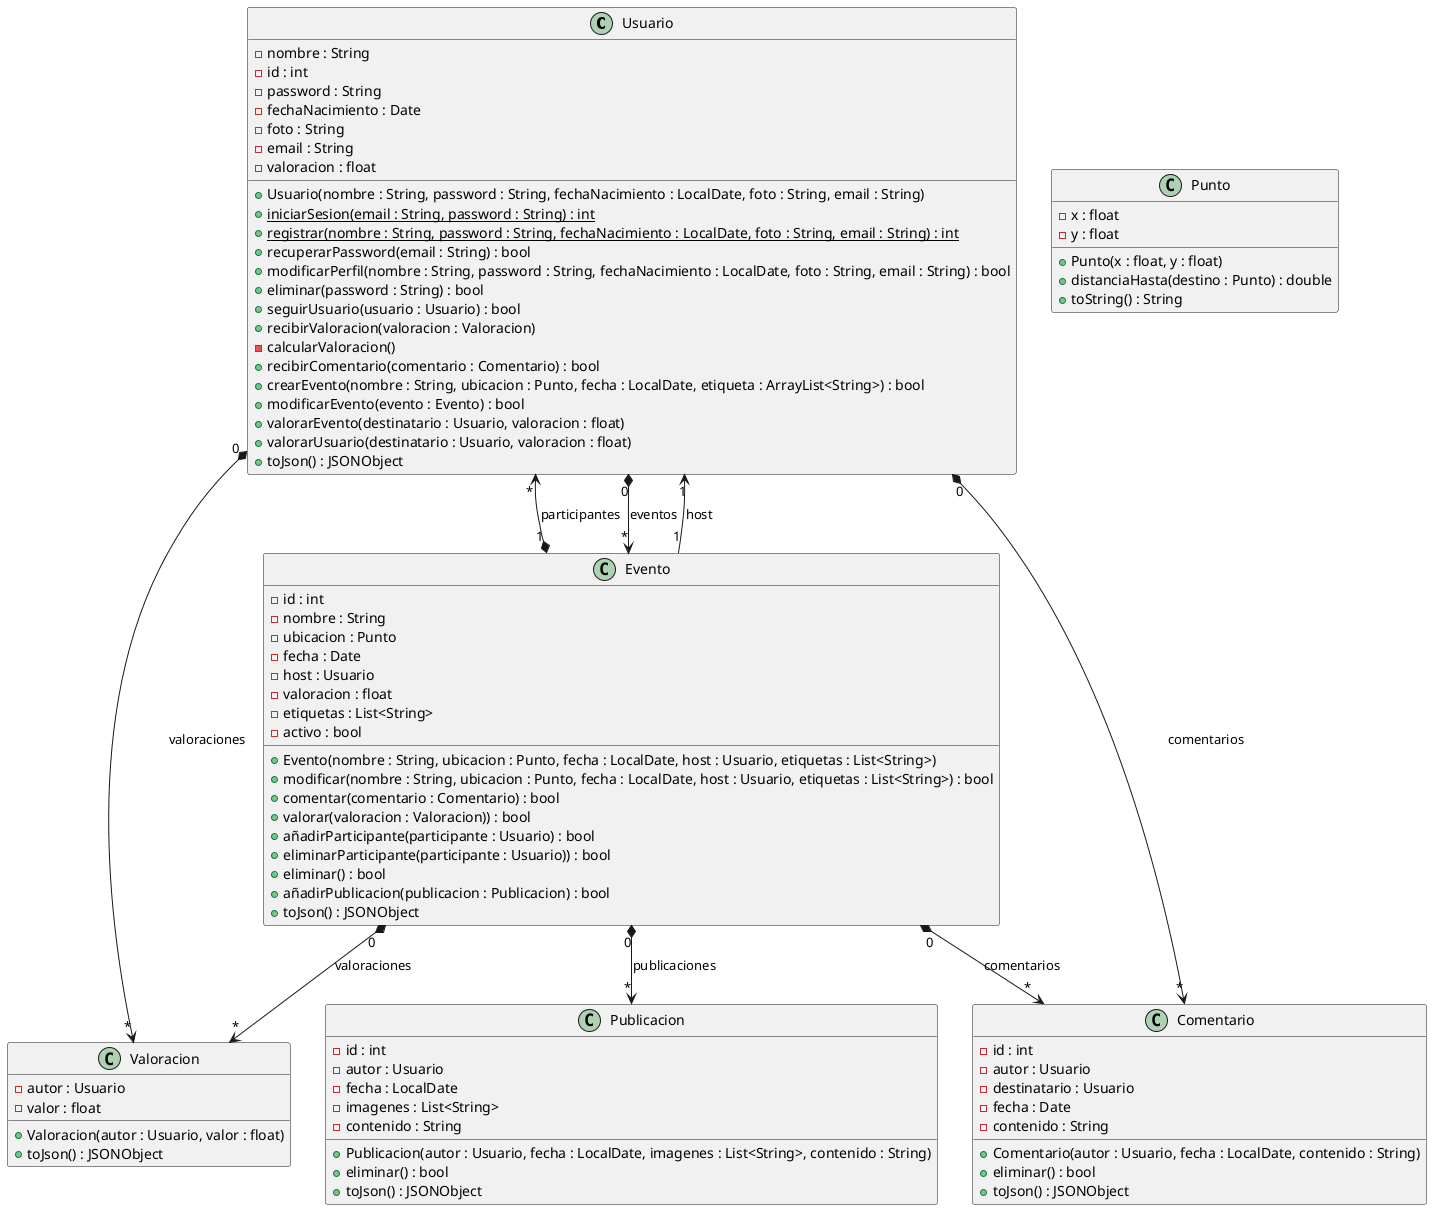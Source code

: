 @startuml
class Usuario {
  - nombre : String
  - id : int
  - password : String
  - fechaNacimiento : Date
  - foto : String
  - email : String
  - valoracion : float
  + Usuario(nombre : String, password : String, fechaNacimiento : LocalDate, foto : String, email : String)
  + {static} iniciarSesion(email : String, password : String) : int
  + {static} registrar(nombre : String, password : String, fechaNacimiento : LocalDate, foto : String, email : String) : int
  + recuperarPassword(email : String) : bool
  + modificarPerfil(nombre : String, password : String, fechaNacimiento : LocalDate, foto : String, email : String) : bool
  + eliminar(password : String) : bool
  + seguirUsuario(usuario : Usuario) : bool
  + recibirValoracion(valoracion : Valoracion)
  - calcularValoracion()
  + recibirComentario(comentario : Comentario) : bool
  + crearEvento(nombre : String, ubicacion : Punto, fecha : LocalDate, etiqueta : ArrayList<String>) : bool
  + modificarEvento(evento : Evento) : bool
  + valorarEvento(destinatario : Usuario, valoracion : float)
  + valorarUsuario(destinatario : Usuario, valoracion : float)
  + toJson() : JSONObject
}

class Evento {
  - id : int
  - nombre : String
  - ubicacion : Punto
  - fecha : Date
  - host : Usuario
  - valoracion : float
  - etiquetas : List<String>
  - activo : bool
  + Evento(nombre : String, ubicacion : Punto, fecha : LocalDate, host : Usuario, etiquetas : List<String>)
  + modificar(nombre : String, ubicacion : Punto, fecha : LocalDate, host : Usuario, etiquetas : List<String>) : bool
  + comentar(comentario : Comentario) : bool
  + valorar(valoracion : Valoracion)) : bool
  + añadirParticipante(participante : Usuario) : bool
  + eliminarParticipante(participante : Usuario)) : bool
  + eliminar() : bool
  + añadirPublicacion(publicacion : Publicacion) : bool
  + toJson() : JSONObject
}

class Publicacion {
  - id : int
  - autor : Usuario
  - fecha : LocalDate
  - imagenes : List<String>
  - contenido : String
  + Publicacion(autor : Usuario, fecha : LocalDate, imagenes : List<String>, contenido : String)
  + eliminar() : bool
  + toJson() : JSONObject
}

class Comentario {
  - id : int
  - autor : Usuario
  - destinatario : Usuario
  - fecha : Date
  - contenido : String
  + Comentario(autor : Usuario, fecha : LocalDate, contenido : String)
  + eliminar() : bool
  + toJson() : JSONObject
}

class Valoracion {
  - autor : Usuario
  - valor : float
  + Valoracion(autor : Usuario, valor : float)
  + toJson() : JSONObject
}

class Punto {
  - x : float
  - y : float
  + Punto(x : float, y : float)
  + distanciaHasta(destino : Punto) : double
  + toString() : String
}

Usuario "0" *--> "*" Evento : eventos
Evento "1" --> "1" Usuario : host
Evento "0" *--> "*" Publicacion : publicaciones
Evento "1" *--> "*" Usuario : participantes
Evento "0" *--> "*" Comentario : comentarios
Usuario "0" *--> "*" Comentario : comentarios
Evento "0" *--> "*" Valoracion : valoraciones
Usuario "0" *--> "*" Valoracion : valoraciones
@enduml